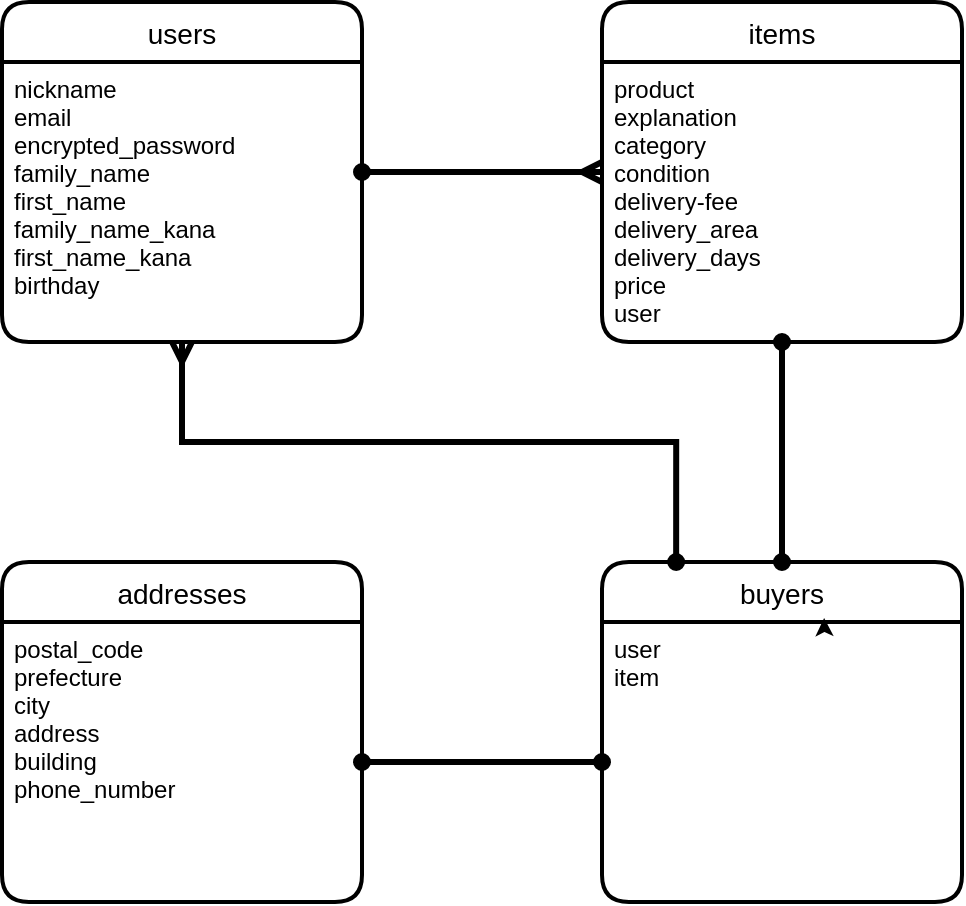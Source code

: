 <mxfile version="13.10.0" type="embed">
    <diagram id="7oCKFWyH_f5ViJV9kQfs">
        <mxGraphModel dx="585" dy="556" grid="1" gridSize="10" guides="1" tooltips="1" connect="1" arrows="1" fold="1" page="1" pageScale="1" pageWidth="827" pageHeight="1169" math="0" shadow="0">
            <root>
                <mxCell id="0"/>
                <mxCell id="1" parent="0"/>
                <mxCell id="S_vkogJzXspzX18Ap7bI-3" value="users" style="swimlane;childLayout=stackLayout;horizontal=1;startSize=30;horizontalStack=0;rounded=1;fontSize=14;fontStyle=0;strokeWidth=2;resizeParent=0;resizeLast=1;shadow=0;dashed=0;align=center;" vertex="1" parent="1">
                    <mxGeometry x="60" y="240" width="180" height="170" as="geometry"/>
                </mxCell>
                <mxCell id="S_vkogJzXspzX18Ap7bI-4" value="nickname&#10;email&#10;encrypted_password&#10;family_name&#10;first_name&#10;family_name_kana&#10;first_name_kana&#10;birthday" style="align=left;strokeColor=none;fillColor=none;spacingLeft=4;fontSize=12;verticalAlign=top;resizable=0;rotatable=0;part=1;" vertex="1" parent="S_vkogJzXspzX18Ap7bI-3">
                    <mxGeometry y="30" width="180" height="140" as="geometry"/>
                </mxCell>
                <mxCell id="S_vkogJzXspzX18Ap7bI-12" style="edgeStyle=orthogonalEdgeStyle;rounded=0;orthogonalLoop=1;jettySize=auto;html=1;exitX=0;exitY=0.5;exitDx=0;exitDy=0;entryX=1;entryY=0.5;entryDx=0;entryDy=0;endArrow=oval;endFill=1;startArrow=ERmany;startFill=0;strokeWidth=3;" edge="1" parent="1" source="S_vkogJzXspzX18Ap7bI-5" target="S_vkogJzXspzX18Ap7bI-3">
                    <mxGeometry relative="1" as="geometry"/>
                </mxCell>
                <mxCell id="S_vkogJzXspzX18Ap7bI-5" value="items" style="swimlane;childLayout=stackLayout;horizontal=1;startSize=30;horizontalStack=0;rounded=1;fontSize=14;fontStyle=0;strokeWidth=2;resizeParent=0;resizeLast=1;shadow=0;dashed=0;align=center;" vertex="1" parent="1">
                    <mxGeometry x="360" y="240" width="180" height="170" as="geometry"/>
                </mxCell>
                <mxCell id="S_vkogJzXspzX18Ap7bI-6" value="product&#10;explanation&#10;category&#10;condition&#10;delivery-fee&#10;delivery_area&#10;delivery_days&#10;price&#10;user" style="align=left;strokeColor=none;fillColor=none;spacingLeft=4;fontSize=12;verticalAlign=top;resizable=0;rotatable=0;part=1;" vertex="1" parent="S_vkogJzXspzX18Ap7bI-5">
                    <mxGeometry y="30" width="180" height="140" as="geometry"/>
                </mxCell>
                <mxCell id="S_vkogJzXspzX18Ap7bI-7" value="addresses" style="swimlane;childLayout=stackLayout;horizontal=1;startSize=30;horizontalStack=0;rounded=1;fontSize=14;fontStyle=0;strokeWidth=2;resizeParent=0;resizeLast=1;shadow=0;dashed=0;align=center;" vertex="1" parent="1">
                    <mxGeometry x="60" y="520" width="180" height="170" as="geometry"/>
                </mxCell>
                <mxCell id="S_vkogJzXspzX18Ap7bI-8" value="postal_code&#10;prefecture&#10;city&#10;address&#10;building&#10;phone_number" style="align=left;strokeColor=none;fillColor=none;spacingLeft=4;fontSize=12;verticalAlign=top;resizable=0;rotatable=0;part=1;" vertex="1" parent="S_vkogJzXspzX18Ap7bI-7">
                    <mxGeometry y="30" width="180" height="140" as="geometry"/>
                </mxCell>
                <mxCell id="S_vkogJzXspzX18Ap7bI-9" value="buyers" style="swimlane;childLayout=stackLayout;horizontal=1;startSize=30;horizontalStack=0;rounded=1;fontSize=14;fontStyle=0;strokeWidth=2;resizeParent=0;resizeLast=1;shadow=0;dashed=0;align=center;" vertex="1" parent="1">
                    <mxGeometry x="360" y="520" width="180" height="170" as="geometry"/>
                </mxCell>
                <mxCell id="S_vkogJzXspzX18Ap7bI-10" value="user&#10;item" style="align=left;strokeColor=none;fillColor=none;spacingLeft=4;fontSize=12;verticalAlign=top;resizable=0;rotatable=0;part=1;" vertex="1" parent="S_vkogJzXspzX18Ap7bI-9">
                    <mxGeometry y="30" width="180" height="140" as="geometry"/>
                </mxCell>
                <mxCell id="S_vkogJzXspzX18Ap7bI-11" style="edgeStyle=orthogonalEdgeStyle;rounded=0;orthogonalLoop=1;jettySize=auto;html=1;exitX=0.75;exitY=0;exitDx=0;exitDy=0;entryX=0.617;entryY=-0.014;entryDx=0;entryDy=0;entryPerimeter=0;" edge="1" parent="S_vkogJzXspzX18Ap7bI-9" source="S_vkogJzXspzX18Ap7bI-10" target="S_vkogJzXspzX18Ap7bI-10">
                    <mxGeometry relative="1" as="geometry"/>
                </mxCell>
                <mxCell id="S_vkogJzXspzX18Ap7bI-14" style="edgeStyle=orthogonalEdgeStyle;rounded=0;orthogonalLoop=1;jettySize=auto;html=1;exitX=0.5;exitY=1;exitDx=0;exitDy=0;entryX=0.5;entryY=0;entryDx=0;entryDy=0;startArrow=oval;startFill=1;endArrow=oval;endFill=1;strokeWidth=3;" edge="1" parent="1" source="S_vkogJzXspzX18Ap7bI-6" target="S_vkogJzXspzX18Ap7bI-9">
                    <mxGeometry relative="1" as="geometry"/>
                </mxCell>
                <mxCell id="S_vkogJzXspzX18Ap7bI-15" style="edgeStyle=orthogonalEdgeStyle;rounded=0;orthogonalLoop=1;jettySize=auto;html=1;exitX=1;exitY=0.5;exitDx=0;exitDy=0;startArrow=oval;startFill=1;endArrow=oval;endFill=1;strokeWidth=3;" edge="1" parent="1" source="S_vkogJzXspzX18Ap7bI-8">
                    <mxGeometry relative="1" as="geometry">
                        <mxPoint x="360" y="620" as="targetPoint"/>
                    </mxGeometry>
                </mxCell>
                <mxCell id="S_vkogJzXspzX18Ap7bI-18" style="edgeStyle=orthogonalEdgeStyle;rounded=0;orthogonalLoop=1;jettySize=auto;html=1;exitX=0.206;exitY=0;exitDx=0;exitDy=0;startArrow=oval;startFill=1;endArrow=ERmany;endFill=0;strokeWidth=3;exitPerimeter=0;" edge="1" parent="1" source="S_vkogJzXspzX18Ap7bI-9">
                    <mxGeometry relative="1" as="geometry">
                        <mxPoint x="150" y="410" as="targetPoint"/>
                        <Array as="points">
                            <mxPoint x="397" y="460"/>
                            <mxPoint x="150" y="460"/>
                        </Array>
                    </mxGeometry>
                </mxCell>
            </root>
        </mxGraphModel>
    </diagram>
</mxfile>
